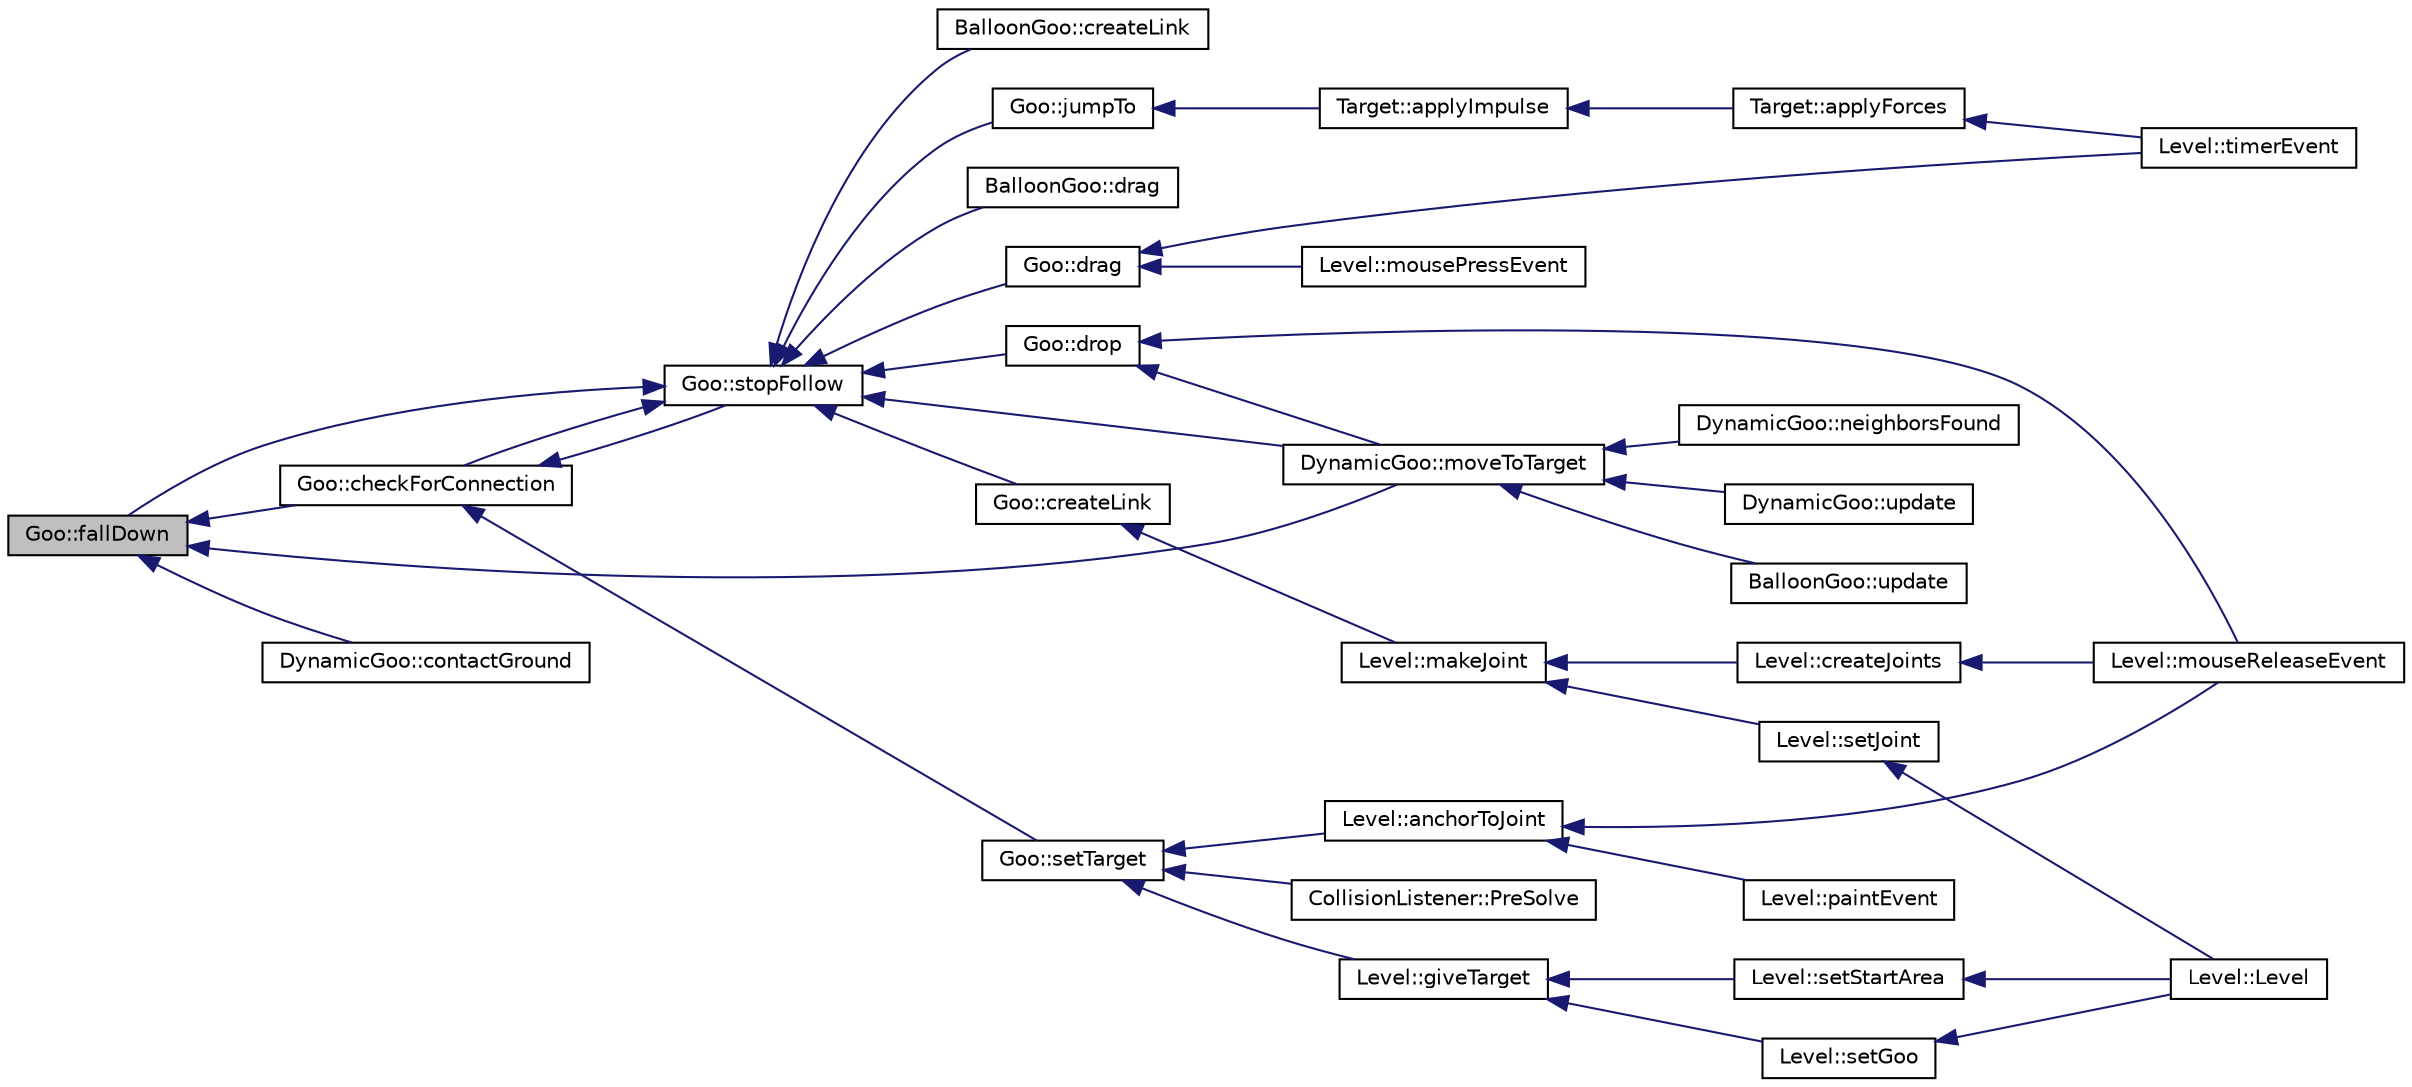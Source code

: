 digraph G
{
  edge [fontname="Helvetica",fontsize="10",labelfontname="Helvetica",labelfontsize="10"];
  node [fontname="Helvetica",fontsize="10",shape=record];
  rankdir="LR";
  Node1 [label="Goo::fallDown",height=0.2,width=0.4,color="black", fillcolor="grey75", style="filled" fontcolor="black"];
  Node1 -> Node2 [dir="back",color="midnightblue",fontsize="10",style="solid",fontname="Helvetica"];
  Node2 [label="DynamicGoo::moveToTarget",height=0.2,width=0.4,color="black", fillcolor="white", style="filled",URL="$d6/d97/classDynamicGoo.html#ab7b16f5f503004a0d55f824e9c7d5c28"];
  Node2 -> Node3 [dir="back",color="midnightblue",fontsize="10",style="solid",fontname="Helvetica"];
  Node3 [label="BalloonGoo::update",height=0.2,width=0.4,color="black", fillcolor="white", style="filled",URL="$da/dfa/classBalloonGoo.html#af5f6a827b0786213637689f48ca7e329"];
  Node2 -> Node4 [dir="back",color="midnightblue",fontsize="10",style="solid",fontname="Helvetica"];
  Node4 [label="DynamicGoo::neighborsFound",height=0.2,width=0.4,color="black", fillcolor="white", style="filled",URL="$d6/d97/classDynamicGoo.html#ae8998daa33c6cc471d70c16fbb752075"];
  Node2 -> Node5 [dir="back",color="midnightblue",fontsize="10",style="solid",fontname="Helvetica"];
  Node5 [label="DynamicGoo::update",height=0.2,width=0.4,color="black", fillcolor="white", style="filled",URL="$d6/d97/classDynamicGoo.html#a6e921cea42c85947d4a7757f7f2d454d"];
  Node1 -> Node6 [dir="back",color="midnightblue",fontsize="10",style="solid",fontname="Helvetica"];
  Node6 [label="DynamicGoo::contactGround",height=0.2,width=0.4,color="black", fillcolor="white", style="filled",URL="$d6/d97/classDynamicGoo.html#ac9db157f0df5a17a426b2f9041b55b64"];
  Node1 -> Node7 [dir="back",color="midnightblue",fontsize="10",style="solid",fontname="Helvetica"];
  Node7 [label="Goo::checkForConnection",height=0.2,width=0.4,color="black", fillcolor="white", style="filled",URL="$d5/d5d/classGoo.html#abfc4ee3aa7503c26f1bd4e2024f666e4"];
  Node7 -> Node8 [dir="back",color="midnightblue",fontsize="10",style="solid",fontname="Helvetica"];
  Node8 [label="Goo::setTarget",height=0.2,width=0.4,color="black", fillcolor="white", style="filled",URL="$d5/d5d/classGoo.html#add721a1deb890d600e912c3060322d5a"];
  Node8 -> Node9 [dir="back",color="midnightblue",fontsize="10",style="solid",fontname="Helvetica"];
  Node9 [label="CollisionListener::PreSolve",height=0.2,width=0.4,color="black", fillcolor="white", style="filled",URL="$d7/de9/classCollisionListener.html#accc6ff23dcbf8cbef31e68fe3c56837a"];
  Node8 -> Node10 [dir="back",color="midnightblue",fontsize="10",style="solid",fontname="Helvetica"];
  Node10 [label="Level::anchorToJoint",height=0.2,width=0.4,color="black", fillcolor="white", style="filled",URL="$d2/d9d/classLevel.html#a20f76bdfac82b0edaf51a4a5b8c57131"];
  Node10 -> Node11 [dir="back",color="midnightblue",fontsize="10",style="solid",fontname="Helvetica"];
  Node11 [label="Level::paintEvent",height=0.2,width=0.4,color="black", fillcolor="white", style="filled",URL="$d2/d9d/classLevel.html#a20324b2e333c1fe625d150ae530843e3"];
  Node10 -> Node12 [dir="back",color="midnightblue",fontsize="10",style="solid",fontname="Helvetica"];
  Node12 [label="Level::mouseReleaseEvent",height=0.2,width=0.4,color="black", fillcolor="white", style="filled",URL="$d2/d9d/classLevel.html#a77722ba24f938b7a0707f755e635a8f6"];
  Node8 -> Node13 [dir="back",color="midnightblue",fontsize="10",style="solid",fontname="Helvetica"];
  Node13 [label="Level::giveTarget",height=0.2,width=0.4,color="black", fillcolor="white", style="filled",URL="$d2/d9d/classLevel.html#a1e14fd63a3738f7ccf24c0a8ce144452"];
  Node13 -> Node14 [dir="back",color="midnightblue",fontsize="10",style="solid",fontname="Helvetica"];
  Node14 [label="Level::setStartArea",height=0.2,width=0.4,color="black", fillcolor="white", style="filled",URL="$d2/d9d/classLevel.html#ab70095fd87905c7905f13526919632d4"];
  Node14 -> Node15 [dir="back",color="midnightblue",fontsize="10",style="solid",fontname="Helvetica"];
  Node15 [label="Level::Level",height=0.2,width=0.4,color="black", fillcolor="white", style="filled",URL="$d2/d9d/classLevel.html#aab4805fc7397cd5ab9d9852a1d403a0d"];
  Node13 -> Node16 [dir="back",color="midnightblue",fontsize="10",style="solid",fontname="Helvetica"];
  Node16 [label="Level::setGoo",height=0.2,width=0.4,color="black", fillcolor="white", style="filled",URL="$d2/d9d/classLevel.html#ab1fa2ff467715c3792df7c3b35cf7ca6"];
  Node16 -> Node15 [dir="back",color="midnightblue",fontsize="10",style="solid",fontname="Helvetica"];
  Node7 -> Node17 [dir="back",color="midnightblue",fontsize="10",style="solid",fontname="Helvetica"];
  Node17 [label="Goo::stopFollow",height=0.2,width=0.4,color="black", fillcolor="white", style="filled",URL="$d5/d5d/classGoo.html#a83a93e67d95635456f9bf4bcfb1ccf32"];
  Node17 -> Node18 [dir="back",color="midnightblue",fontsize="10",style="solid",fontname="Helvetica"];
  Node18 [label="BalloonGoo::createLink",height=0.2,width=0.4,color="black", fillcolor="white", style="filled",URL="$da/dfa/classBalloonGoo.html#a4db9626648af5384fac8548eaac0aec6"];
  Node17 -> Node19 [dir="back",color="midnightblue",fontsize="10",style="solid",fontname="Helvetica"];
  Node19 [label="BalloonGoo::drag",height=0.2,width=0.4,color="black", fillcolor="white", style="filled",URL="$da/dfa/classBalloonGoo.html#ae9ef25d1505c114f637edbfe9318ab2e"];
  Node17 -> Node2 [dir="back",color="midnightblue",fontsize="10",style="solid",fontname="Helvetica"];
  Node17 -> Node20 [dir="back",color="midnightblue",fontsize="10",style="solid",fontname="Helvetica"];
  Node20 [label="Goo::jumpTo",height=0.2,width=0.4,color="black", fillcolor="white", style="filled",URL="$d5/d5d/classGoo.html#a3a30993d73e8074fc71a6ec6bcd0b663"];
  Node20 -> Node21 [dir="back",color="midnightblue",fontsize="10",style="solid",fontname="Helvetica"];
  Node21 [label="Target::applyImpulse",height=0.2,width=0.4,color="black", fillcolor="white", style="filled",URL="$d0/dc4/classTarget.html#a6d597b44d774f30629c6a2837dfed004"];
  Node21 -> Node22 [dir="back",color="midnightblue",fontsize="10",style="solid",fontname="Helvetica"];
  Node22 [label="Target::applyForces",height=0.2,width=0.4,color="black", fillcolor="white", style="filled",URL="$d0/dc4/classTarget.html#af7417d1a5f45b07919cfcc3aede4d4be"];
  Node22 -> Node23 [dir="back",color="midnightblue",fontsize="10",style="solid",fontname="Helvetica"];
  Node23 [label="Level::timerEvent",height=0.2,width=0.4,color="black", fillcolor="white", style="filled",URL="$d2/d9d/classLevel.html#a47263f00b559de3fce0164f9efac0f6b"];
  Node17 -> Node24 [dir="back",color="midnightblue",fontsize="10",style="solid",fontname="Helvetica"];
  Node24 [label="Goo::createLink",height=0.2,width=0.4,color="black", fillcolor="white", style="filled",URL="$d5/d5d/classGoo.html#a4cf3a6d7b7523864a419def0a8aa9949"];
  Node24 -> Node25 [dir="back",color="midnightblue",fontsize="10",style="solid",fontname="Helvetica"];
  Node25 [label="Level::makeJoint",height=0.2,width=0.4,color="black", fillcolor="white", style="filled",URL="$d2/d9d/classLevel.html#ab40a5647912f4ef6e3a70b0afd75027b"];
  Node25 -> Node26 [dir="back",color="midnightblue",fontsize="10",style="solid",fontname="Helvetica"];
  Node26 [label="Level::createJoints",height=0.2,width=0.4,color="black", fillcolor="white", style="filled",URL="$d2/d9d/classLevel.html#a753ed1a47f268859a713123dc640839c"];
  Node26 -> Node12 [dir="back",color="midnightblue",fontsize="10",style="solid",fontname="Helvetica"];
  Node25 -> Node27 [dir="back",color="midnightblue",fontsize="10",style="solid",fontname="Helvetica"];
  Node27 [label="Level::setJoint",height=0.2,width=0.4,color="black", fillcolor="white", style="filled",URL="$d2/d9d/classLevel.html#a4ba1126389807119ad1d21bd51f86210"];
  Node27 -> Node15 [dir="back",color="midnightblue",fontsize="10",style="solid",fontname="Helvetica"];
  Node17 -> Node28 [dir="back",color="midnightblue",fontsize="10",style="solid",fontname="Helvetica"];
  Node28 [label="Goo::drag",height=0.2,width=0.4,color="black", fillcolor="white", style="filled",URL="$d5/d5d/classGoo.html#a4b6f592d1fb19b96b167330972c000f3"];
  Node28 -> Node23 [dir="back",color="midnightblue",fontsize="10",style="solid",fontname="Helvetica"];
  Node28 -> Node29 [dir="back",color="midnightblue",fontsize="10",style="solid",fontname="Helvetica"];
  Node29 [label="Level::mousePressEvent",height=0.2,width=0.4,color="black", fillcolor="white", style="filled",URL="$d2/d9d/classLevel.html#a1c79d132de43fe2a6b054e0396af43f7"];
  Node17 -> Node30 [dir="back",color="midnightblue",fontsize="10",style="solid",fontname="Helvetica"];
  Node30 [label="Goo::drop",height=0.2,width=0.4,color="black", fillcolor="white", style="filled",URL="$d5/d5d/classGoo.html#a76fbb315a47371814056336480a95e31"];
  Node30 -> Node2 [dir="back",color="midnightblue",fontsize="10",style="solid",fontname="Helvetica"];
  Node30 -> Node12 [dir="back",color="midnightblue",fontsize="10",style="solid",fontname="Helvetica"];
  Node17 -> Node7 [dir="back",color="midnightblue",fontsize="10",style="solid",fontname="Helvetica"];
  Node17 -> Node1 [dir="back",color="midnightblue",fontsize="10",style="solid",fontname="Helvetica"];
}
